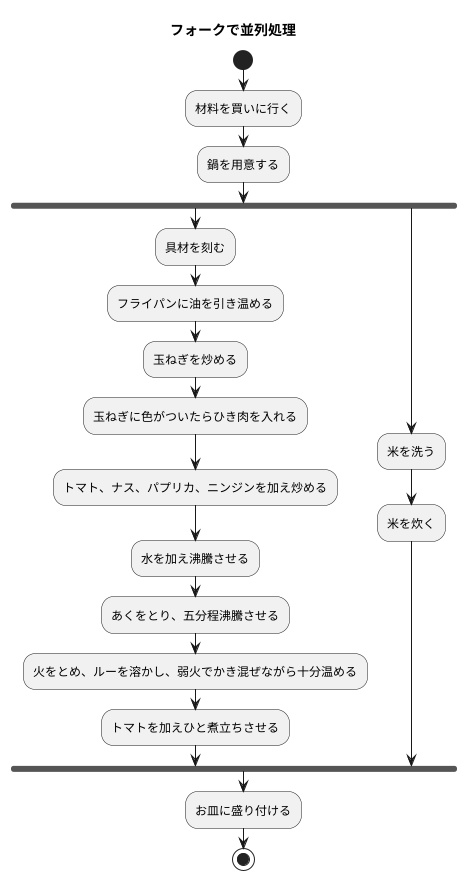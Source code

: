 @startuml カレーライス
@startuml 並列処理
title フォークで並列処理
start
:材料を買いに行く;
:鍋を用意する;
fork
:具材を刻む;
:フライパンに油を引き温める;
:玉ねぎを炒める;
:玉ねぎに色がついたらひき肉を入れる;
:トマト、ナス、パプリカ、ニンジンを加え炒める;
:水を加え沸騰させる;
:あくをとり、五分程沸騰させる;
:火をとめ、ルーを溶かし、弱火でかき混ぜながら十分温める;
:トマトを加えひと煮立ちさせる;

fork again
:米を洗う;
:米を炊く;
end fork
:お皿に盛り付ける;
stop
@enduml
@enduml